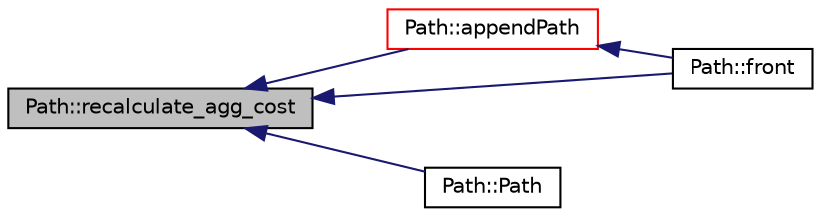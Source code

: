 digraph "Path::recalculate_agg_cost"
{
  edge [fontname="Helvetica",fontsize="10",labelfontname="Helvetica",labelfontsize="10"];
  node [fontname="Helvetica",fontsize="10",shape=record];
  rankdir="LR";
  Node417 [label="Path::recalculate_agg_cost",height=0.2,width=0.4,color="black", fillcolor="grey75", style="filled", fontcolor="black"];
  Node417 -> Node418 [dir="back",color="midnightblue",fontsize="10",style="solid",fontname="Helvetica"];
  Node418 [label="Path::appendPath",height=0.2,width=0.4,color="red", fillcolor="white", style="filled",URL="$classPath.html#a9cb45e3a413a03f1c4224b840af1fe83"];
  Node418 -> Node434 [dir="back",color="midnightblue",fontsize="10",style="solid",fontname="Helvetica"];
  Node434 [label="Path::front",height=0.2,width=0.4,color="black", fillcolor="white", style="filled",URL="$classPath.html#a6fc87e41a998bdfe9fd94c3647e6f2ba"];
  Node417 -> Node434 [dir="back",color="midnightblue",fontsize="10",style="solid",fontname="Helvetica"];
  Node417 -> Node435 [dir="back",color="midnightblue",fontsize="10",style="solid",fontname="Helvetica"];
  Node435 [label="Path::Path",height=0.2,width=0.4,color="black", fillcolor="white", style="filled",URL="$classPath.html#ab13be363357eb7d84ce877b65404c709"];
}
